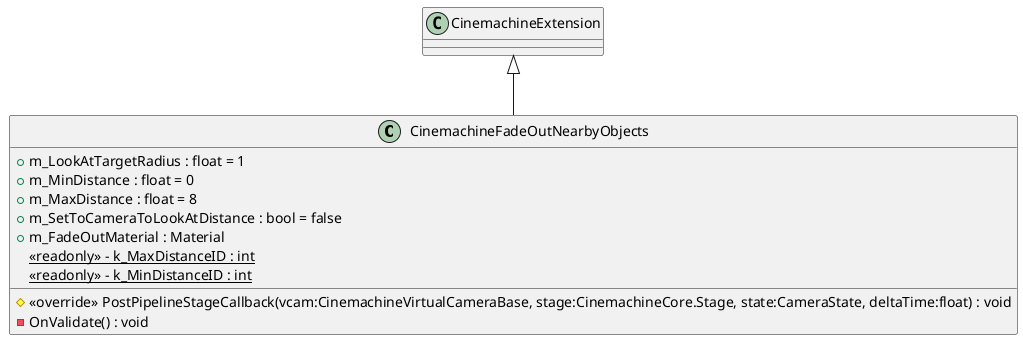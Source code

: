 @startuml
class CinemachineFadeOutNearbyObjects {
    + m_LookAtTargetRadius : float = 1
    + m_MinDistance : float = 0
    + m_MaxDistance : float = 8
    + m_SetToCameraToLookAtDistance : bool = false
    + m_FadeOutMaterial : Material
    {static} <<readonly>> - k_MaxDistanceID : int
    {static} <<readonly>> - k_MinDistanceID : int
    # <<override>> PostPipelineStageCallback(vcam:CinemachineVirtualCameraBase, stage:CinemachineCore.Stage, state:CameraState, deltaTime:float) : void
    - OnValidate() : void
}
CinemachineExtension <|-- CinemachineFadeOutNearbyObjects
@enduml
